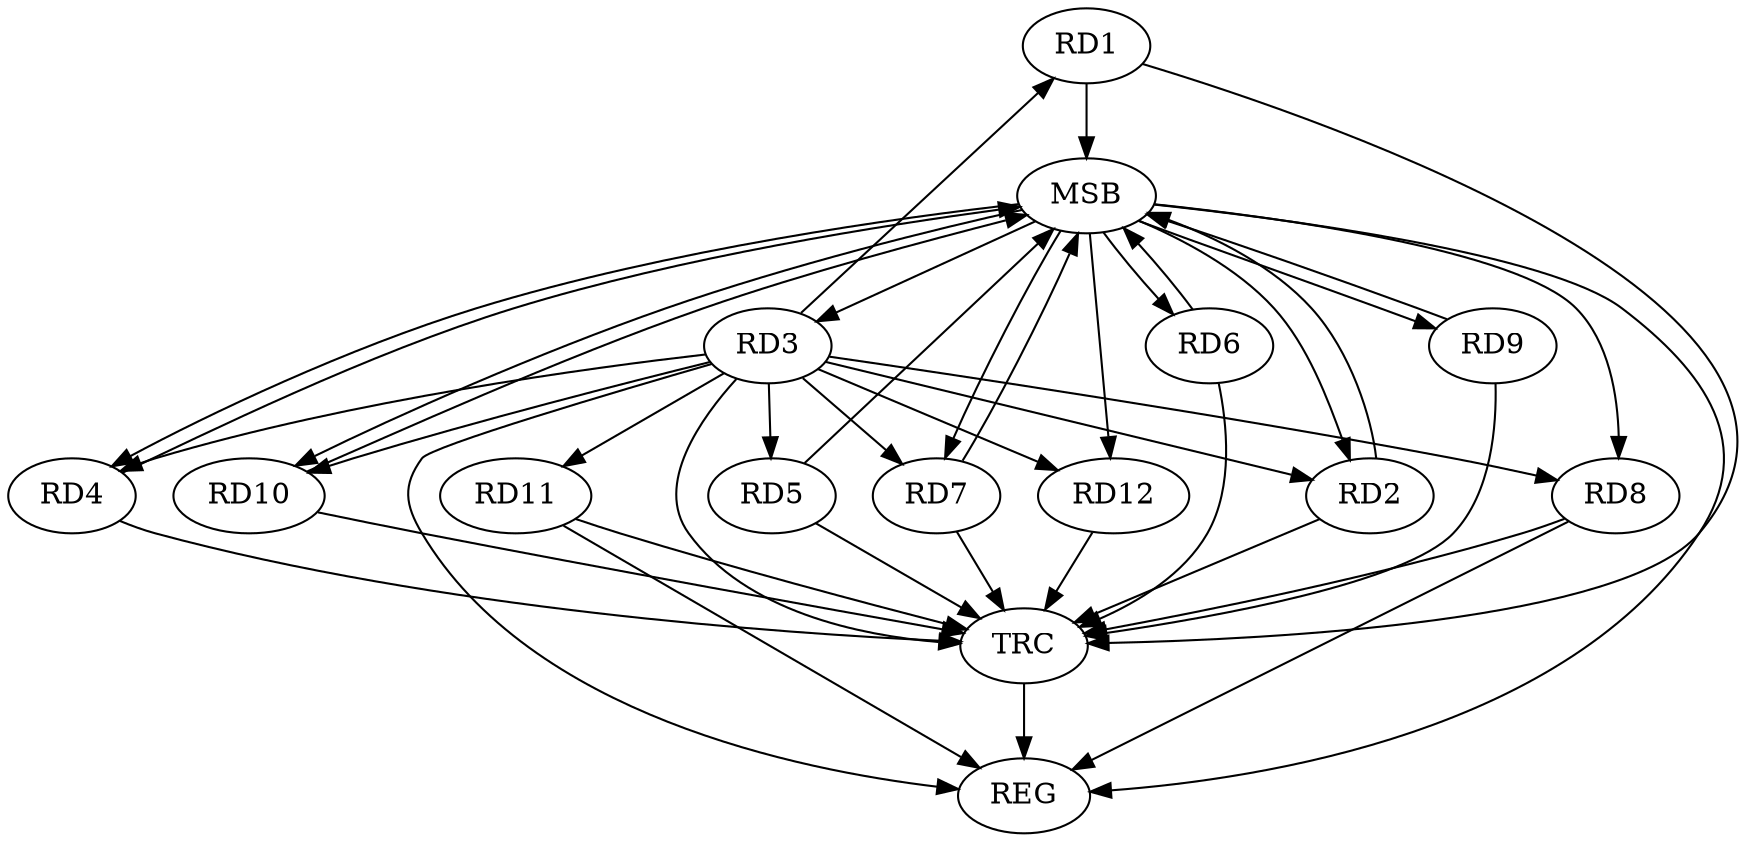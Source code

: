 strict digraph G {
  RD1 [ label="RD1" ];
  RD2 [ label="RD2" ];
  RD3 [ label="RD3" ];
  RD4 [ label="RD4" ];
  RD5 [ label="RD5" ];
  RD6 [ label="RD6" ];
  RD7 [ label="RD7" ];
  RD8 [ label="RD8" ];
  RD9 [ label="RD9" ];
  RD10 [ label="RD10" ];
  RD11 [ label="RD11" ];
  RD12 [ label="RD12" ];
  REG [ label="REG" ];
  MSB [ label="MSB" ];
  TRC [ label="TRC" ];
  RD3 -> RD4;
  RD3 -> REG;
  RD8 -> REG;
  RD11 -> REG;
  RD1 -> MSB;
  MSB -> RD2;
  MSB -> RD9;
  MSB -> RD10;
  MSB -> REG;
  RD2 -> MSB;
  MSB -> RD12;
  RD4 -> MSB;
  MSB -> RD8;
  RD5 -> MSB;
  MSB -> RD3;
  MSB -> RD6;
  MSB -> RD7;
  RD6 -> MSB;
  RD7 -> MSB;
  RD9 -> MSB;
  MSB -> RD4;
  RD10 -> MSB;
  RD1 -> TRC;
  RD2 -> TRC;
  RD3 -> TRC;
  RD4 -> TRC;
  RD5 -> TRC;
  RD6 -> TRC;
  RD7 -> TRC;
  RD8 -> TRC;
  RD9 -> TRC;
  RD10 -> TRC;
  RD11 -> TRC;
  RD12 -> TRC;
  TRC -> REG;
  RD3 -> RD7;
  RD3 -> RD2;
  RD3 -> RD10;
  RD3 -> RD8;
  RD3 -> RD1;
  RD3 -> RD5;
  RD3 -> RD11;
  RD3 -> RD12;
}
